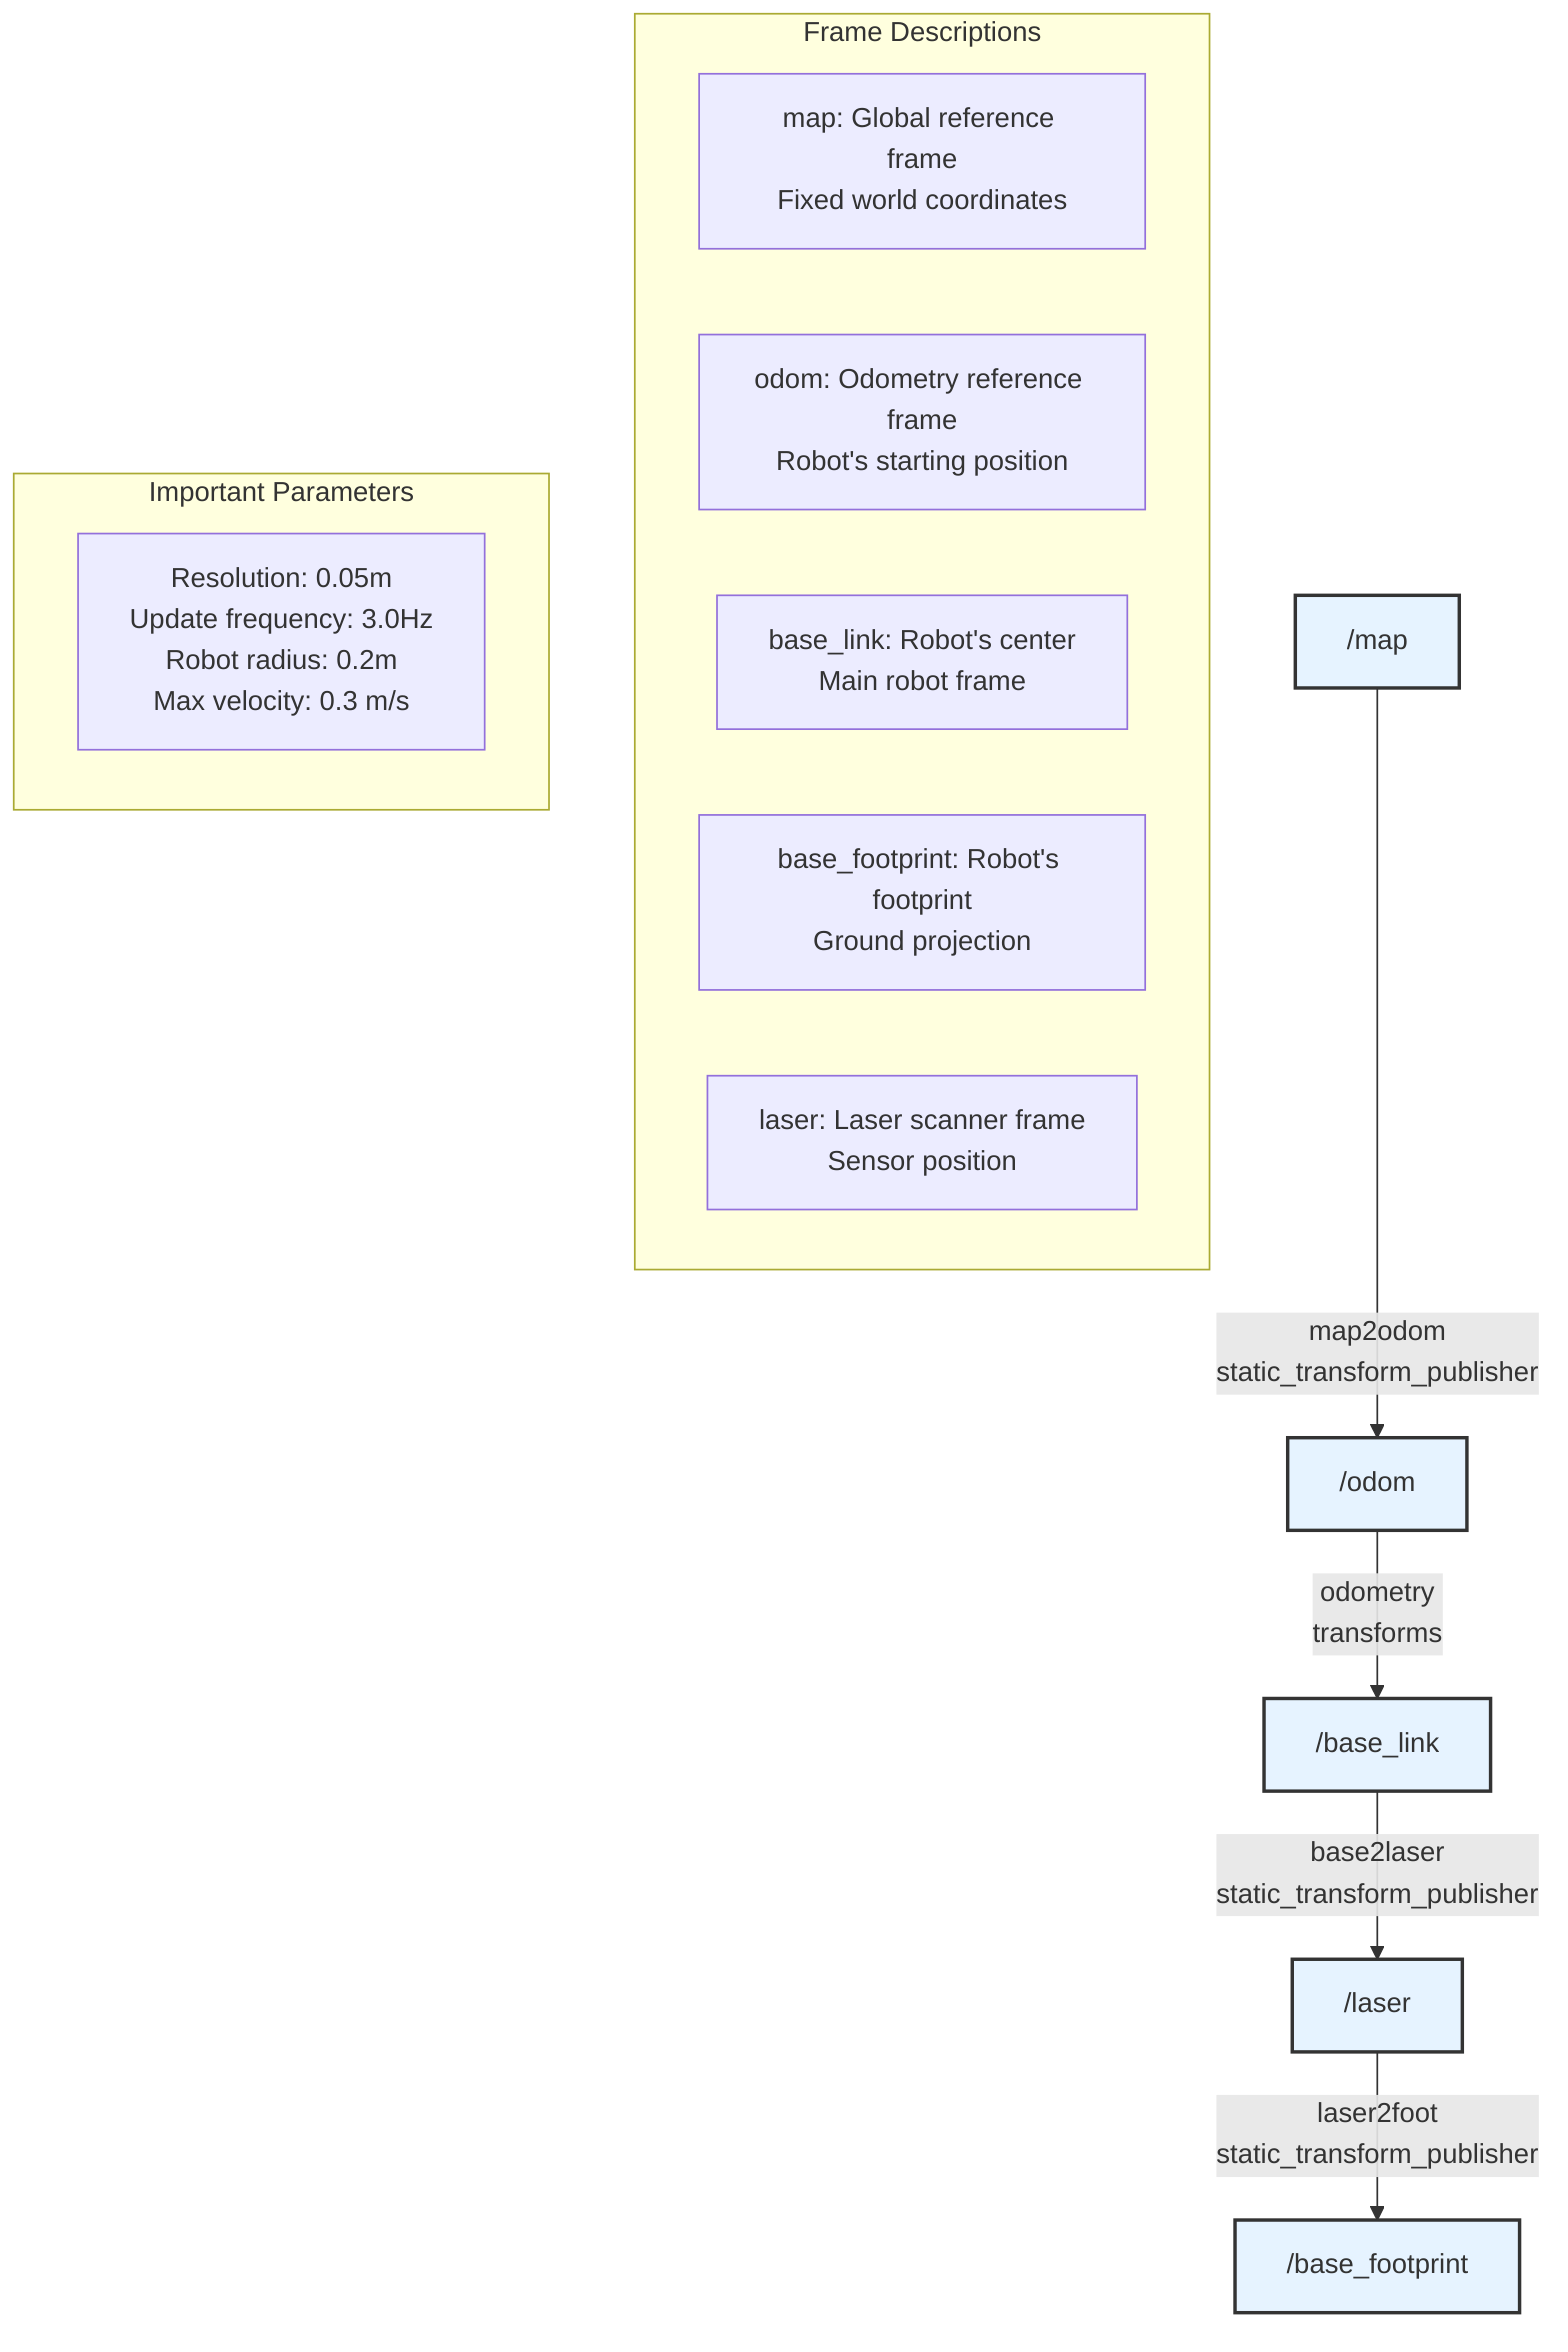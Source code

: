 graph TB
    map["/map"]
    odom["/odom"]
    base_link["/base_link"]
    base_footprint["/base_footprint"]
    laser["/laser"]

    %% Define connections with transforms
    map -->|"map2odom<br/>static_transform_publisher"| odom
    odom -->|"odometry<br/>transforms"| base_link
    base_link -->|"base2laser<br/>static_transform_publisher"| laser
    laser -->|"laser2foot<br/>static_transform_publisher"| base_footprint

    %% Style nodes
    classDef frame fill:#e6f3ff,stroke:#333,stroke-width:2px;
    classDef transform fill:#f9f9f9,stroke:#666,stroke-dasharray: 5 5;
    
    class map,odom,base_link,base_footprint,laser frame;

    %% Add notes
    subgraph Frame Descriptions
        map_note["map: Global reference frame<br/>Fixed world coordinates"]
        odom_note["odom: Odometry reference frame<br/>Robot's starting position"]
        base_note["base_link: Robot's center<br/>Main robot frame"]
        foot_note["base_footprint: Robot's footprint<br/>Ground projection"]
        laser_note["laser: Laser scanner frame<br/>Sensor position"]
    end

    %% Parameters from launch file
    subgraph Important Parameters
        direction LR
        params["`Resolution: 0.05m<br>Update frequency: 3.0Hz<br>Robot radius: 0.2m<br>Max velocity: 0.3 m/s`"]
    end